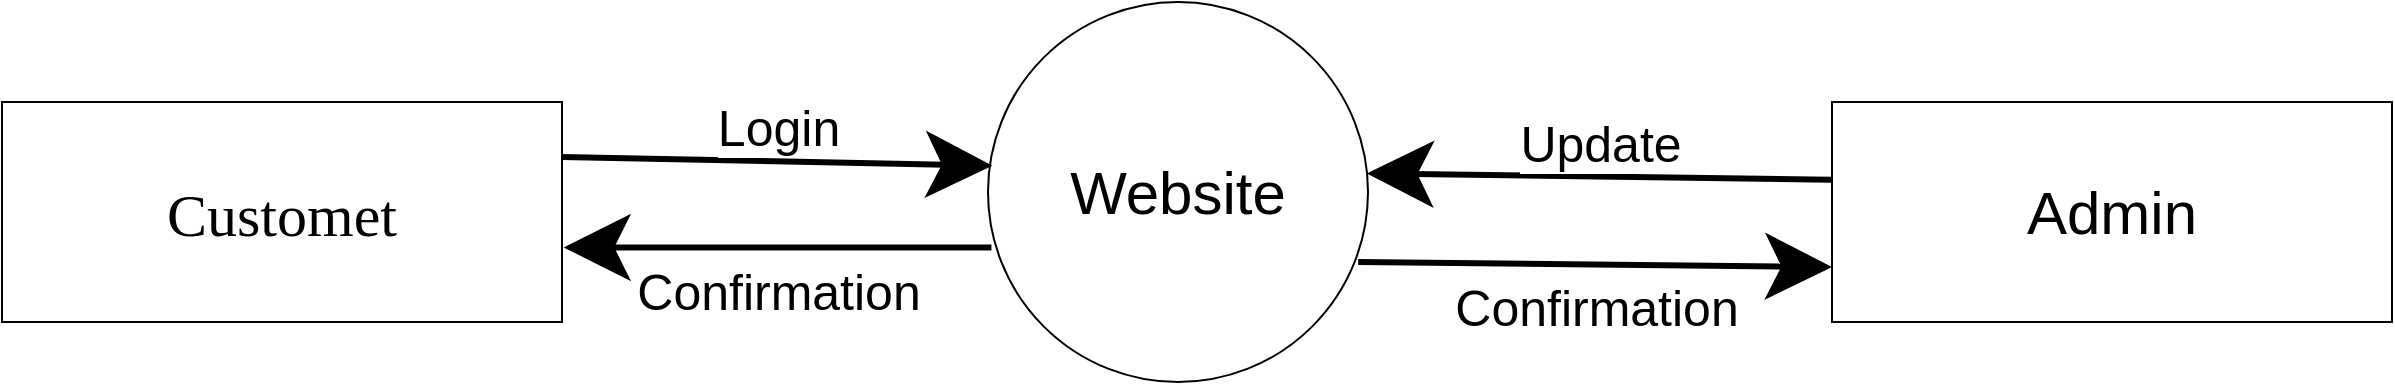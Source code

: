 <mxfile>
    <diagram id="xS9zwS4-GGdNYPgURUnr" name="Page-1">
        <mxGraphModel dx="1393" dy="891" grid="1" gridSize="10" guides="1" tooltips="1" connect="1" arrows="1" fold="1" page="1" pageScale="1" pageWidth="1200" pageHeight="1920" math="0" shadow="0">
            <root>
                <mxCell id="0"/>
                <mxCell id="1" parent="0"/>
                <mxCell id="2" value="&lt;font style=&quot;font-size: 30px&quot;&gt;Website&lt;/font&gt;" style="ellipse;whiteSpace=wrap;html=1;aspect=fixed;" parent="1" vertex="1">
                    <mxGeometry x="495" y="430" width="190" height="190" as="geometry"/>
                </mxCell>
                <mxCell id="5" value="&lt;font style=&quot;font-size: 30px&quot;&gt;Admin&lt;/font&gt;" style="rounded=0;whiteSpace=wrap;html=1;" parent="1" vertex="1">
                    <mxGeometry x="917" y="480" width="280" height="110" as="geometry"/>
                </mxCell>
                <mxCell id="9" value="" style="endArrow=classic;html=1;entryX=0.024;entryY=0.571;entryDx=0;entryDy=0;entryPerimeter=0;endSize=24;startSize=20;exitX=1;exitY=0.25;exitDx=0;exitDy=0;strokeWidth=3;" parent="1" source="6" edge="1">
                    <mxGeometry relative="1" as="geometry">
                        <mxPoint x="300.0" y="510.0" as="sourcePoint"/>
                        <mxPoint x="497.24" y="511.82" as="targetPoint"/>
                    </mxGeometry>
                </mxCell>
                <mxCell id="10" value="&lt;font style=&quot;font-size: 25px;&quot;&gt;Login&lt;/font&gt;" style="edgeLabel;resizable=0;html=1;align=center;verticalAlign=bottom;fontStyle=0;fontSize=25;" parent="9" connectable="0" vertex="1">
                    <mxGeometry relative="1" as="geometry"/>
                </mxCell>
                <mxCell id="11" value="" style="endArrow=classic;html=1;entryX=0;entryY=0.75;entryDx=0;entryDy=0;endSize=24;startSize=20;rounded=1;exitX=0.974;exitY=0.684;exitDx=0;exitDy=0;exitPerimeter=0;strokeWidth=3;" parent="1" source="2" target="5" edge="1">
                    <mxGeometry relative="1" as="geometry">
                        <mxPoint x="705" y="560.09" as="sourcePoint"/>
                        <mxPoint x="905.04" y="560.0" as="targetPoint"/>
                    </mxGeometry>
                </mxCell>
                <mxCell id="12" value="&lt;span style=&quot;font-size: 25px&quot;&gt;Confirmation&lt;/span&gt;" style="edgeLabel;resizable=0;html=1;align=center;verticalAlign=top;fontStyle=0;fontSize=20;" parent="11" connectable="0" vertex="1">
                    <mxGeometry relative="1" as="geometry"/>
                </mxCell>
                <mxCell id="14" value="" style="endArrow=classic;html=1;entryX=1.003;entryY=0.661;entryDx=0;entryDy=0;entryPerimeter=0;endSize=24;startSize=20;exitX=0.009;exitY=0.646;exitDx=0;exitDy=0;exitPerimeter=0;strokeWidth=3;" parent="1" source="2" target="6" edge="1">
                    <mxGeometry relative="1" as="geometry">
                        <mxPoint x="462.76" y="560.18" as="sourcePoint"/>
                        <mxPoint x="300.0" y="560.0" as="targetPoint"/>
                    </mxGeometry>
                </mxCell>
                <mxCell id="15" value="&lt;font style=&quot;font-size: 25px;&quot;&gt;Confirmation&lt;/font&gt;" style="edgeLabel;resizable=0;html=1;align=center;verticalAlign=top;fontStyle=0;fontSize=25;" parent="14" connectable="0" vertex="1">
                    <mxGeometry relative="1" as="geometry"/>
                </mxCell>
                <mxCell id="16" value="" style="endArrow=classic;html=1;endSize=24;startSize=20;entryX=0.997;entryY=0.451;entryDx=0;entryDy=0;entryPerimeter=0;exitX=-0.001;exitY=0.353;exitDx=0;exitDy=0;exitPerimeter=0;strokeWidth=3;" parent="1" source="5" target="2" edge="1">
                    <mxGeometry relative="1" as="geometry">
                        <mxPoint x="905.04" y="520" as="sourcePoint"/>
                        <mxPoint x="705" y="520.01" as="targetPoint"/>
                    </mxGeometry>
                </mxCell>
                <mxCell id="17" value="&lt;font style=&quot;font-size: 25px&quot;&gt;Update&lt;/font&gt;" style="edgeLabel;resizable=0;html=1;align=center;verticalAlign=bottom;fontStyle=0;fontSize=20;" parent="16" connectable="0" vertex="1">
                    <mxGeometry relative="1" as="geometry"/>
                </mxCell>
                <mxCell id="6" value="&lt;font style=&quot;font-size: 30px&quot;&gt;Customet&lt;/font&gt;" style="rounded=0;whiteSpace=wrap;verticalAlign=middle;html=1;fontFamily=Times New Roman;fontSize=37;" parent="1" vertex="1">
                    <mxGeometry x="2" y="480" width="280" height="110" as="geometry"/>
                </mxCell>
            </root>
        </mxGraphModel>
    </diagram>
</mxfile>